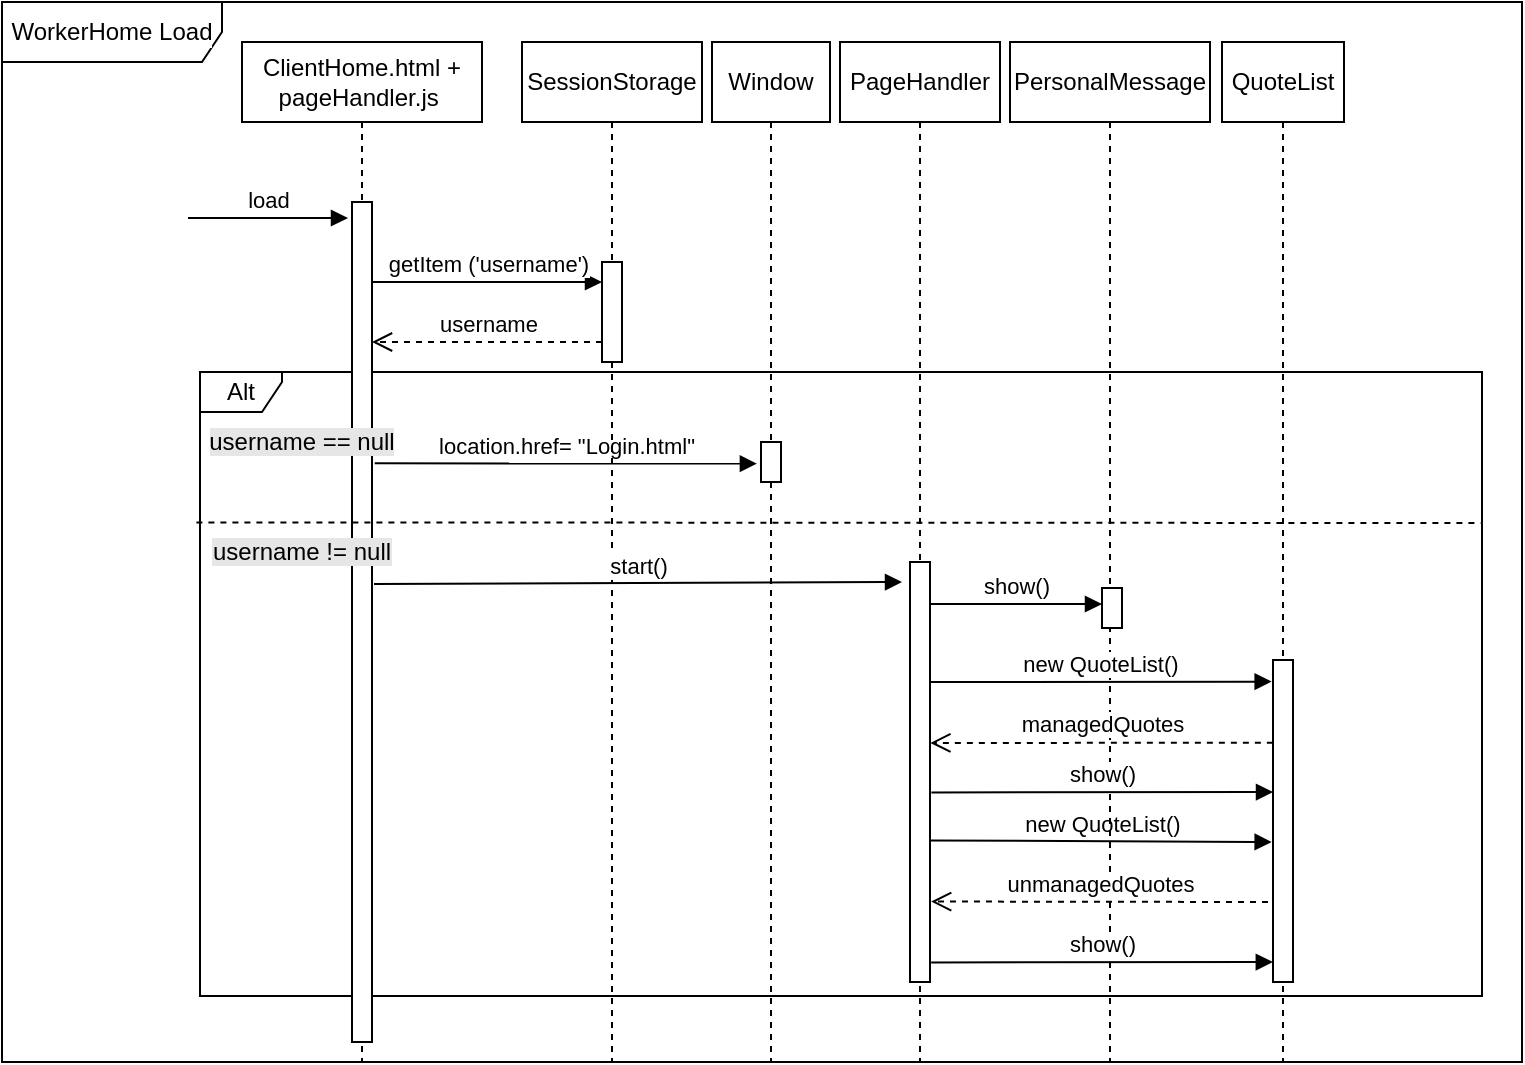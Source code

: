<mxfile version="19.0.3" type="device"><diagram id="5WGAuO-bajR5HXZ5BF8d" name="Page-1"><mxGraphModel dx="1771" dy="490" grid="1" gridSize="10" guides="1" tooltips="1" connect="1" arrows="1" fold="1" page="1" pageScale="1" pageWidth="827" pageHeight="1169" math="0" shadow="0"><root><mxCell id="0"/><mxCell id="1" parent="0"/><mxCell id="D9OjeRS39EWFDbuzjUJl-7" value="Alt" style="shape=umlFrame;whiteSpace=wrap;html=1;width=41;height=20;" vertex="1" parent="1"><mxGeometry x="59" y="245" width="641" height="312" as="geometry"/></mxCell><mxCell id="D9OjeRS39EWFDbuzjUJl-1" value="ClientHome.html +&lt;br&gt;pageHandler.js&amp;nbsp;" style="shape=umlLifeline;perimeter=lifelinePerimeter;whiteSpace=wrap;html=1;container=1;collapsible=0;recursiveResize=0;outlineConnect=0;" vertex="1" parent="1"><mxGeometry x="80" y="80" width="120" height="510" as="geometry"/></mxCell><mxCell id="D9OjeRS39EWFDbuzjUJl-35" value="&lt;span style=&quot;&quot;&gt;WorkerHome Load&lt;/span&gt;" style="shape=umlFrame;whiteSpace=wrap;html=1;labelBackgroundColor=#FFFFFF;width=110;height=30;" vertex="1" parent="D9OjeRS39EWFDbuzjUJl-1"><mxGeometry x="-120" y="-20" width="760" height="530" as="geometry"/></mxCell><mxCell id="D9OjeRS39EWFDbuzjUJl-3" value="" style="html=1;points=[];perimeter=orthogonalPerimeter;" vertex="1" parent="D9OjeRS39EWFDbuzjUJl-1"><mxGeometry x="55" y="80" width="10" height="420" as="geometry"/></mxCell><mxCell id="D9OjeRS39EWFDbuzjUJl-22" value="location.href= &quot;Login.html&quot;" style="html=1;verticalAlign=bottom;endArrow=block;rounded=0;entryX=-0.205;entryY=0.791;entryDx=0;entryDy=0;entryPerimeter=0;" edge="1" parent="D9OjeRS39EWFDbuzjUJl-1"><mxGeometry width="80" relative="1" as="geometry"><mxPoint x="66.36" y="210.64" as="sourcePoint"/><mxPoint x="257.45" y="210.82" as="targetPoint"/></mxGeometry></mxCell><mxCell id="D9OjeRS39EWFDbuzjUJl-37" value="new QuoteList()" style="html=1;verticalAlign=bottom;endArrow=block;rounded=0;entryX=-0.068;entryY=0.107;entryDx=0;entryDy=0;entryPerimeter=0;exitX=1.002;exitY=0.663;exitDx=0;exitDy=0;exitPerimeter=0;" edge="1" parent="D9OjeRS39EWFDbuzjUJl-1" source="D9OjeRS39EWFDbuzjUJl-19"><mxGeometry width="80" relative="1" as="geometry"><mxPoint x="346.09" y="399.78" as="sourcePoint"/><mxPoint x="514.82" y="399.997" as="targetPoint"/></mxGeometry></mxCell><mxCell id="D9OjeRS39EWFDbuzjUJl-8" value="Window" style="shape=umlLifeline;perimeter=lifelinePerimeter;whiteSpace=wrap;html=1;container=0;collapsible=0;recursiveResize=0;outlineConnect=0;" vertex="1" parent="1"><mxGeometry x="315" y="80" width="59" height="510" as="geometry"/></mxCell><mxCell id="D9OjeRS39EWFDbuzjUJl-2" value="load" style="html=1;verticalAlign=bottom;endArrow=block;rounded=0;" edge="1" parent="1"><mxGeometry width="80" relative="1" as="geometry"><mxPoint x="53" y="168" as="sourcePoint"/><mxPoint x="133" y="168" as="targetPoint"/></mxGeometry></mxCell><mxCell id="D9OjeRS39EWFDbuzjUJl-4" value="SessionStorage" style="shape=umlLifeline;perimeter=lifelinePerimeter;whiteSpace=wrap;html=1;container=0;collapsible=0;recursiveResize=0;outlineConnect=0;" vertex="1" parent="1"><mxGeometry x="220" y="80" width="90" height="510" as="geometry"/></mxCell><mxCell id="D9OjeRS39EWFDbuzjUJl-6" value="getItem ('username')" style="html=1;verticalAlign=bottom;endArrow=block;rounded=0;" edge="1" parent="1" target="D9OjeRS39EWFDbuzjUJl-5"><mxGeometry width="80" relative="1" as="geometry"><mxPoint x="145" y="200" as="sourcePoint"/><mxPoint x="225" y="200" as="targetPoint"/></mxGeometry></mxCell><mxCell id="D9OjeRS39EWFDbuzjUJl-5" value="" style="html=1;points=[];perimeter=orthogonalPerimeter;" vertex="1" parent="1"><mxGeometry x="260" y="190" width="10" height="50" as="geometry"/></mxCell><mxCell id="D9OjeRS39EWFDbuzjUJl-9" value="username" style="html=1;verticalAlign=bottom;endArrow=open;dashed=1;endSize=8;rounded=0;" edge="1" parent="1" target="D9OjeRS39EWFDbuzjUJl-3"><mxGeometry relative="1" as="geometry"><mxPoint x="260" y="230" as="sourcePoint"/><mxPoint x="150" y="230" as="targetPoint"/></mxGeometry></mxCell><mxCell id="D9OjeRS39EWFDbuzjUJl-10" value="&lt;span style=&quot;background-color: rgb(230, 230, 230);&quot;&gt;username == null&lt;/span&gt;" style="text;html=1;strokeColor=none;fillColor=none;align=center;verticalAlign=middle;whiteSpace=wrap;rounded=0;" vertex="1" parent="1"><mxGeometry x="55" y="265" width="110" height="30" as="geometry"/></mxCell><mxCell id="D9OjeRS39EWFDbuzjUJl-15" value="" style="endArrow=none;dashed=1;html=1;rounded=0;exitX=-0.005;exitY=0.366;exitDx=0;exitDy=0;exitPerimeter=0;entryX=0.999;entryY=0.242;entryDx=0;entryDy=0;entryPerimeter=0;" edge="1" parent="1" target="D9OjeRS39EWFDbuzjUJl-7"><mxGeometry width="50" height="50" relative="1" as="geometry"><mxPoint x="57.2" y="320.2" as="sourcePoint"/><mxPoint x="720" y="320" as="targetPoint"/></mxGeometry></mxCell><mxCell id="D9OjeRS39EWFDbuzjUJl-16" value="&lt;span style=&quot;background-color: rgb(230, 230, 230);&quot;&gt;username != null&lt;/span&gt;" style="text;html=1;strokeColor=none;fillColor=none;align=center;verticalAlign=middle;whiteSpace=wrap;rounded=0;" vertex="1" parent="1"><mxGeometry x="55" y="320" width="110" height="30" as="geometry"/></mxCell><mxCell id="D9OjeRS39EWFDbuzjUJl-17" value="PageHandler" style="shape=umlLifeline;perimeter=lifelinePerimeter;whiteSpace=wrap;html=1;container=0;collapsible=0;recursiveResize=0;outlineConnect=0;" vertex="1" parent="1"><mxGeometry x="379" y="80" width="80" height="510" as="geometry"/></mxCell><mxCell id="D9OjeRS39EWFDbuzjUJl-18" value="start()" style="html=1;verticalAlign=bottom;endArrow=block;rounded=0;" edge="1" parent="1"><mxGeometry width="80" relative="1" as="geometry"><mxPoint x="146" y="351" as="sourcePoint"/><mxPoint x="410" y="350" as="targetPoint"/></mxGeometry></mxCell><mxCell id="D9OjeRS39EWFDbuzjUJl-19" value="" style="html=1;points=[];perimeter=orthogonalPerimeter;" vertex="1" parent="1"><mxGeometry x="414" y="340" width="10" height="210" as="geometry"/></mxCell><mxCell id="D9OjeRS39EWFDbuzjUJl-20" value="PersonalMessage" style="shape=umlLifeline;perimeter=lifelinePerimeter;whiteSpace=wrap;html=1;container=0;collapsible=0;recursiveResize=0;outlineConnect=0;" vertex="1" parent="1"><mxGeometry x="464" y="80" width="100" height="510" as="geometry"/></mxCell><mxCell id="D9OjeRS39EWFDbuzjUJl-12" value="" style="html=1;points=[];perimeter=orthogonalPerimeter;" vertex="1" parent="1"><mxGeometry x="339.5" y="280" width="10" height="20" as="geometry"/></mxCell><mxCell id="D9OjeRS39EWFDbuzjUJl-25" value="QuoteList" style="shape=umlLifeline;perimeter=lifelinePerimeter;whiteSpace=wrap;html=1;container=0;collapsible=0;recursiveResize=0;outlineConnect=0;" vertex="1" parent="1"><mxGeometry x="570" y="80" width="61" height="510" as="geometry"/></mxCell><mxCell id="D9OjeRS39EWFDbuzjUJl-26" value="show()&lt;span style=&quot;color: rgba(0, 0, 0, 0); font-family: monospace; font-size: 0px; text-align: start; background-color: rgb(248, 249, 250);&quot;&gt;%3CmxGraphModel%3E%3Croot%3E%3CmxCell%20id%3D%220%22%2F%3E%3CmxCell%20id%3D%221%22%20parent%3D%220%22%2F%3E%3CmxCell%20id%3D%222%22%20value%3D%22%22%20style%3D%22html%3D1%3Bpoints%3D%5B%5D%3Bperimeter%3DorthogonalPerimeter%3B%22%20vertex%3D%221%22%20parent%3D%221%22%3E%3CmxGeometry%20x%3D%22414%22%20y%3D%22340%22%20width%3D%2210%22%20height%3D%22200%22%20as%3D%22geometry%22%2F%3E%3C%2FmxCell%3E%3C%2Froot%3E%3C%2FmxGraphModel%3E&lt;/span&gt;" style="html=1;verticalAlign=bottom;endArrow=block;rounded=0;" edge="1" parent="1"><mxGeometry width="80" relative="1" as="geometry"><mxPoint x="424" y="361" as="sourcePoint"/><mxPoint x="510" y="361" as="targetPoint"/></mxGeometry></mxCell><mxCell id="D9OjeRS39EWFDbuzjUJl-27" value="" style="html=1;points=[];perimeter=orthogonalPerimeter;" vertex="1" parent="1"><mxGeometry x="510" y="353" width="10" height="20" as="geometry"/></mxCell><mxCell id="D9OjeRS39EWFDbuzjUJl-28" value="new QuoteList()" style="html=1;verticalAlign=bottom;endArrow=block;rounded=0;entryX=-0.068;entryY=0.107;entryDx=0;entryDy=0;entryPerimeter=0;" edge="1" parent="1"><mxGeometry width="80" relative="1" as="geometry"><mxPoint x="424" y="400" as="sourcePoint"/><mxPoint x="594.82" y="399.807" as="targetPoint"/></mxGeometry></mxCell><mxCell id="D9OjeRS39EWFDbuzjUJl-29" value="" style="html=1;points=[];perimeter=orthogonalPerimeter;" vertex="1" parent="1"><mxGeometry x="595.5" y="389" width="10" height="161" as="geometry"/></mxCell><mxCell id="D9OjeRS39EWFDbuzjUJl-36" value="managedQuotes" style="html=1;verticalAlign=bottom;endArrow=open;dashed=1;endSize=8;rounded=0;entryX=0.918;entryY=0.628;entryDx=0;entryDy=0;entryPerimeter=0;exitX=-0.007;exitY=0.257;exitDx=0;exitDy=0;exitPerimeter=0;" edge="1" parent="1" source="D9OjeRS39EWFDbuzjUJl-29"><mxGeometry relative="1" as="geometry"><mxPoint x="590" y="431" as="sourcePoint"/><mxPoint x="424.18" y="430.48" as="targetPoint"/></mxGeometry></mxCell><mxCell id="D9OjeRS39EWFDbuzjUJl-38" value="unmanagedQuotes" style="html=1;verticalAlign=bottom;endArrow=open;dashed=1;endSize=8;rounded=0;entryX=1.057;entryY=0.856;entryDx=0;entryDy=0;entryPerimeter=0;" edge="1" parent="1"><mxGeometry relative="1" as="geometry"><mxPoint x="593" y="510" as="sourcePoint"/><mxPoint x="424.57" y="509.76" as="targetPoint"/></mxGeometry></mxCell><mxCell id="D9OjeRS39EWFDbuzjUJl-39" value="show()" style="html=1;verticalAlign=bottom;endArrow=block;rounded=0;entryX=-0.068;entryY=0.107;entryDx=0;entryDy=0;entryPerimeter=0;" edge="1" parent="1"><mxGeometry width="80" relative="1" as="geometry"><mxPoint x="424.68" y="455.19" as="sourcePoint"/><mxPoint x="595.5" y="454.997" as="targetPoint"/></mxGeometry></mxCell><mxCell id="D9OjeRS39EWFDbuzjUJl-40" value="show()" style="html=1;verticalAlign=bottom;endArrow=block;rounded=0;entryX=-0.068;entryY=0.107;entryDx=0;entryDy=0;entryPerimeter=0;" edge="1" parent="1"><mxGeometry width="80" relative="1" as="geometry"><mxPoint x="424.59" y="540.19" as="sourcePoint"/><mxPoint x="595.41" y="539.997" as="targetPoint"/></mxGeometry></mxCell></root></mxGraphModel></diagram></mxfile>